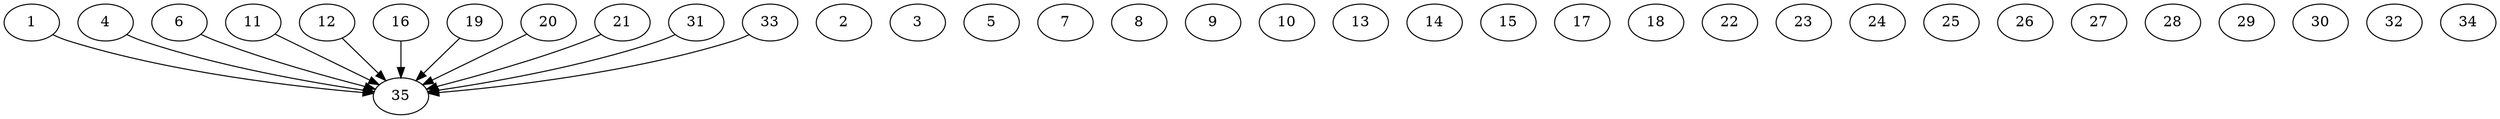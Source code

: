 // DAG automatically generated by daggen at Thu Oct  3 14:05:38 2019
// ./daggen --dot -n 35 --ccr 0.5 --fat 0.9 --regular 0.5 --density 0.7 --mindata 5242880 --maxdata 52428800 
digraph G {
  1 [size="84606976", alpha="0.11", expect_size="42303488"] 
  1 -> 35 [size ="42303488"]
  2 [size="12138496", alpha="0.20", expect_size="6069248"] 
  3 [size="88244224", alpha="0.11", expect_size="44122112"] 
  4 [size="81207296", alpha="0.20", expect_size="40603648"] 
  4 -> 35 [size ="40603648"]
  5 [size="27170816", alpha="0.01", expect_size="13585408"] 
  6 [size="81915904", alpha="0.16", expect_size="40957952"] 
  6 -> 35 [size ="40957952"]
  7 [size="100872192", alpha="0.01", expect_size="50436096"] 
  8 [size="83593216", alpha="0.19", expect_size="41796608"] 
  9 [size="67448832", alpha="0.08", expect_size="33724416"] 
  10 [size="24666112", alpha="0.07", expect_size="12333056"] 
  11 [size="84062208", alpha="0.17", expect_size="42031104"] 
  11 -> 35 [size ="42031104"]
  12 [size="39968768", alpha="0.06", expect_size="19984384"] 
  12 -> 35 [size ="19984384"]
  13 [size="37654528", alpha="0.13", expect_size="18827264"] 
  14 [size="87762944", alpha="0.17", expect_size="43881472"] 
  15 [size="86489088", alpha="0.19", expect_size="43244544"] 
  16 [size="92409856", alpha="0.20", expect_size="46204928"] 
  16 -> 35 [size ="46204928"]
  17 [size="73586688", alpha="0.14", expect_size="36793344"] 
  18 [size="80365568", alpha="0.08", expect_size="40182784"] 
  19 [size="77873152", alpha="0.17", expect_size="38936576"] 
  19 -> 35 [size ="38936576"]
  20 [size="20717568", alpha="0.14", expect_size="10358784"] 
  20 -> 35 [size ="10358784"]
  21 [size="53344256", alpha="0.06", expect_size="26672128"] 
  21 -> 35 [size ="26672128"]
  22 [size="40321024", alpha="0.18", expect_size="20160512"] 
  23 [size="67434496", alpha="0.06", expect_size="33717248"] 
  24 [size="33124352", alpha="0.10", expect_size="16562176"] 
  25 [size="18104320", alpha="0.17", expect_size="9052160"] 
  26 [size="12578816", alpha="0.20", expect_size="6289408"] 
  27 [size="11313152", alpha="0.01", expect_size="5656576"] 
  28 [size="79468544", alpha="0.18", expect_size="39734272"] 
  29 [size="23216128", alpha="0.08", expect_size="11608064"] 
  30 [size="10987520", alpha="0.20", expect_size="5493760"] 
  31 [size="75175936", alpha="0.07", expect_size="37587968"] 
  31 -> 35 [size ="37587968"]
  32 [size="101163008", alpha="0.01", expect_size="50581504"] 
  33 [size="90601472", alpha="0.01", expect_size="45300736"] 
  33 -> 35 [size ="45300736"]
  34 [size="26875904", alpha="0.17", expect_size="13437952"] 
  35 [size="75085824", alpha="0.09", expect_size="37542912"] 
}

